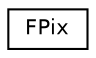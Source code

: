 digraph "Graphical Class Hierarchy"
{
 // LATEX_PDF_SIZE
  edge [fontname="Helvetica",fontsize="10",labelfontname="Helvetica",labelfontsize="10"];
  node [fontname="Helvetica",fontsize="10",shape=record];
  rankdir="LR";
  Node0 [label="FPix",height=0.2,width=0.4,color="black", fillcolor="white", style="filled",URL="$struct_f_pix.html",tooltip=" "];
}
